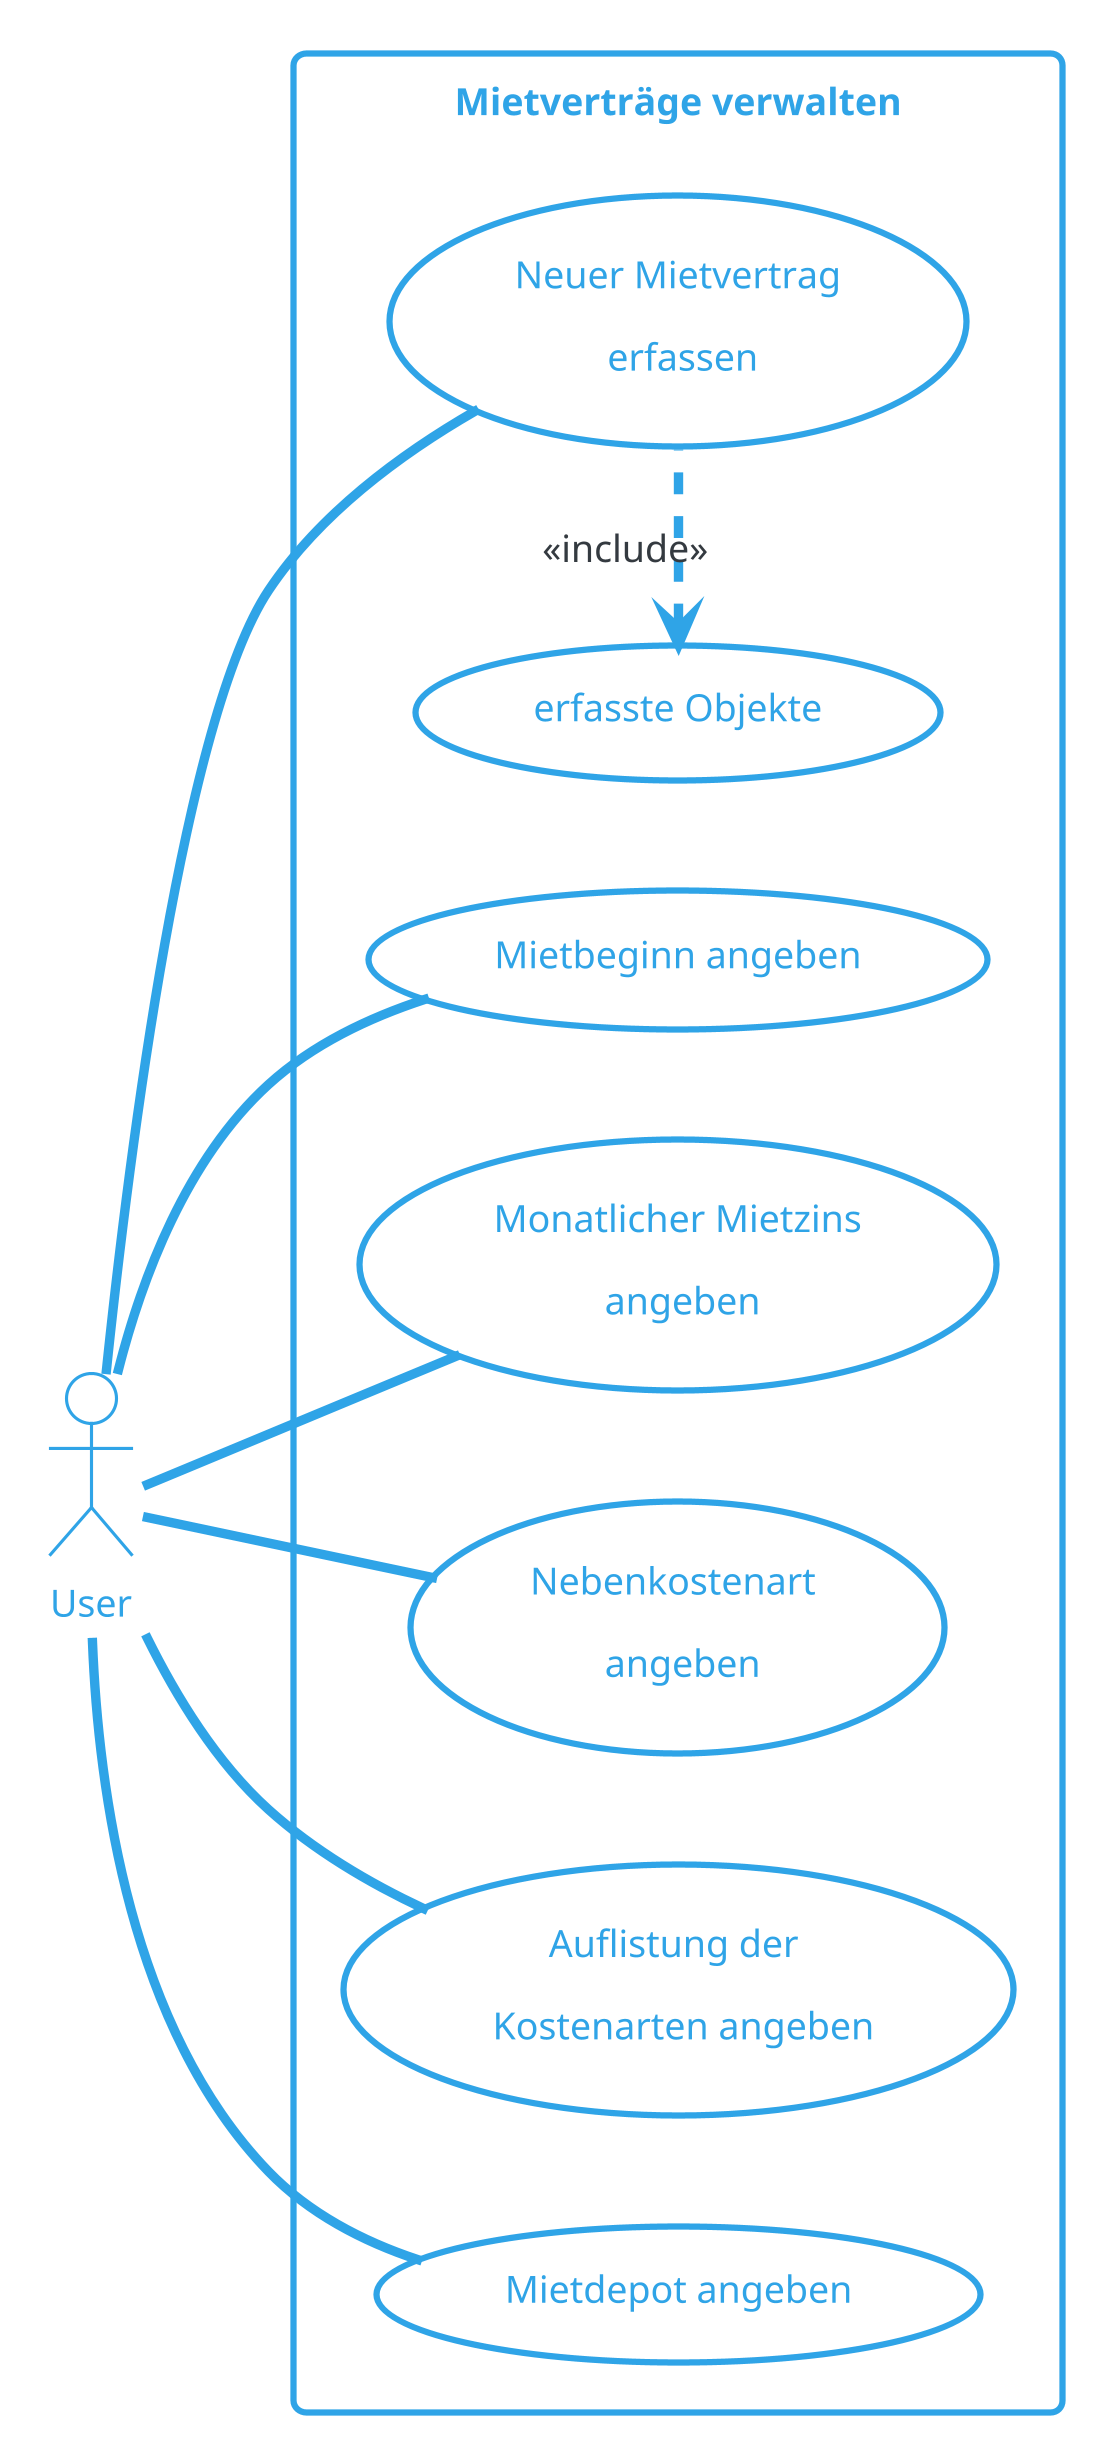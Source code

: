 @startuml MietverträgeVerwalten
!theme cerulean-outline
skinparam dpi 300
left to right direction
actor "User" as user
rectangle "Mietverträge verwalten" {
  usecase "Mietbeginn angeben" as UC1
  usecase "Neuer Mietvertrag\n erfassen" as UC2
  usecase "erfasste Objekte" as inc1
  usecase "Monatlicher Mietzins\n angeben" as UC3
  usecase "Nebenkostenart \n angeben" as UC4
  usecase "Auflistung der \n Kostenarten angeben" as UC5
  usecase "Mietdepot angeben" as UC6

} 
user -- UC1
user -- UC2
UC2 .left.> inc1 : <<include>>
user -- UC3 
user -- UC4
user -- UC5
user -- UC6
@enduml